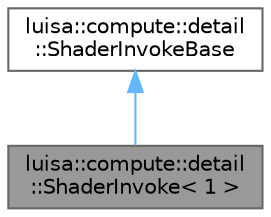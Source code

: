 digraph "luisa::compute::detail::ShaderInvoke&lt; 1 &gt;"
{
 // LATEX_PDF_SIZE
  bgcolor="transparent";
  edge [fontname=Helvetica,fontsize=10,labelfontname=Helvetica,labelfontsize=10];
  node [fontname=Helvetica,fontsize=10,shape=box,height=0.2,width=0.4];
  Node1 [id="Node000001",label="luisa::compute::detail\l::ShaderInvoke\< 1 \>",height=0.2,width=0.4,color="gray40", fillcolor="grey60", style="filled", fontcolor="black",tooltip=" "];
  Node2 -> Node1 [id="edge1_Node000001_Node000002",dir="back",color="steelblue1",style="solid",tooltip=" "];
  Node2 [id="Node000002",label="luisa::compute::detail\l::ShaderInvokeBase",height=0.2,width=0.4,color="gray40", fillcolor="white", style="filled",URL="$classluisa_1_1compute_1_1detail_1_1_shader_invoke_base.html",tooltip=" "];
}
